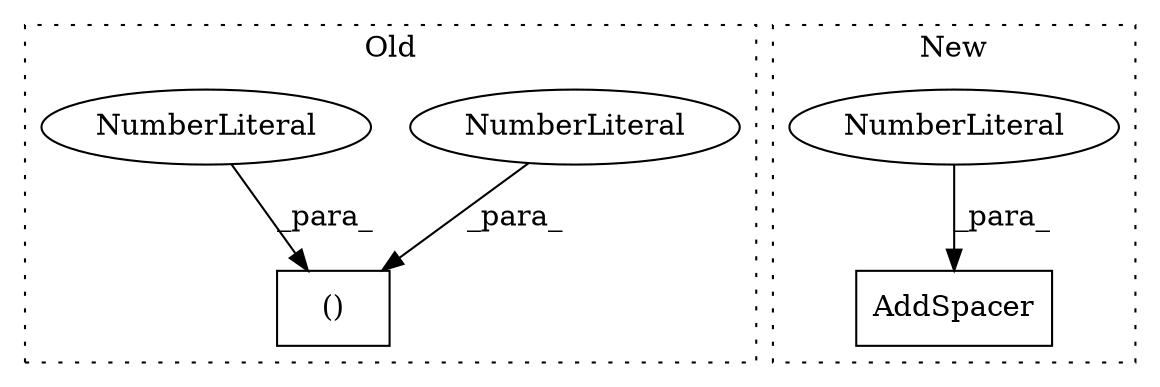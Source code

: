 digraph G {
subgraph cluster0 {
1 [label="()" a="106" s="6079" l="63" shape="box"];
4 [label="NumberLiteral" a="34" s="6102" l="1" shape="ellipse"];
5 [label="NumberLiteral" a="34" s="6141" l="1" shape="ellipse"];
label = "Old";
style="dotted";
}
subgraph cluster1 {
2 [label="AddSpacer" a="32" s="5076,5087" l="10,1" shape="box"];
3 [label="NumberLiteral" a="34" s="5086" l="1" shape="ellipse"];
label = "New";
style="dotted";
}
3 -> 2 [label="_para_"];
4 -> 1 [label="_para_"];
5 -> 1 [label="_para_"];
}